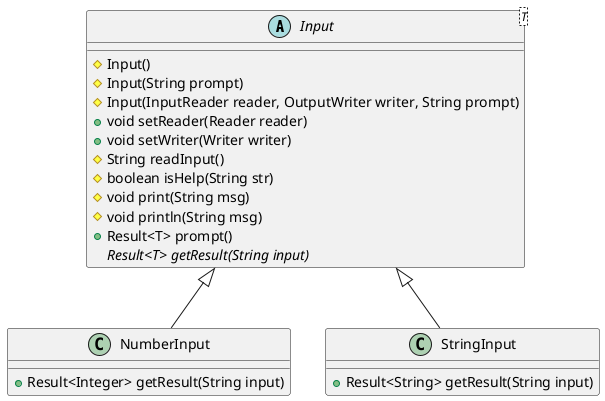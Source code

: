 @startuml
abstract class Input<T> {
    # Input()
    # Input(String prompt)
    # Input(InputReader reader, OutputWriter writer, String prompt)
    + void setReader(Reader reader)
    + void setWriter(Writer writer)
    # String readInput()
    # boolean isHelp(String str)
    # void print(String msg)
    # void println(String msg)
    + Result<T> prompt()
    {abstract} Result<T> getResult(String input)

}

class NumberInput extends Input {
    + Result<Integer> getResult(String input)
}

class StringInput extends Input {
    + Result<String> getResult(String input)
}
@enduml